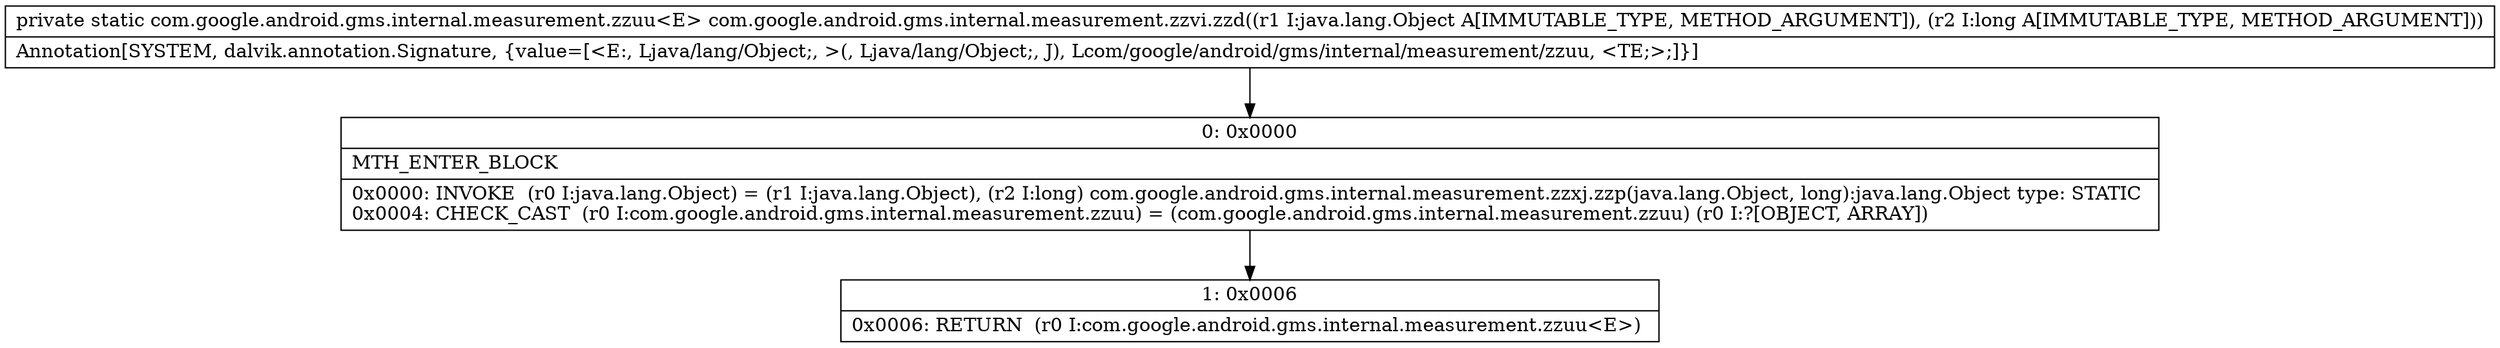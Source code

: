 digraph "CFG forcom.google.android.gms.internal.measurement.zzvi.zzd(Ljava\/lang\/Object;J)Lcom\/google\/android\/gms\/internal\/measurement\/zzuu;" {
Node_0 [shape=record,label="{0\:\ 0x0000|MTH_ENTER_BLOCK\l|0x0000: INVOKE  (r0 I:java.lang.Object) = (r1 I:java.lang.Object), (r2 I:long) com.google.android.gms.internal.measurement.zzxj.zzp(java.lang.Object, long):java.lang.Object type: STATIC \l0x0004: CHECK_CAST  (r0 I:com.google.android.gms.internal.measurement.zzuu) = (com.google.android.gms.internal.measurement.zzuu) (r0 I:?[OBJECT, ARRAY]) \l}"];
Node_1 [shape=record,label="{1\:\ 0x0006|0x0006: RETURN  (r0 I:com.google.android.gms.internal.measurement.zzuu\<E\>) \l}"];
MethodNode[shape=record,label="{private static com.google.android.gms.internal.measurement.zzuu\<E\> com.google.android.gms.internal.measurement.zzvi.zzd((r1 I:java.lang.Object A[IMMUTABLE_TYPE, METHOD_ARGUMENT]), (r2 I:long A[IMMUTABLE_TYPE, METHOD_ARGUMENT]))  | Annotation[SYSTEM, dalvik.annotation.Signature, \{value=[\<E:, Ljava\/lang\/Object;, \>(, Ljava\/lang\/Object;, J), Lcom\/google\/android\/gms\/internal\/measurement\/zzuu, \<TE;\>;]\}]\l}"];
MethodNode -> Node_0;
Node_0 -> Node_1;
}


